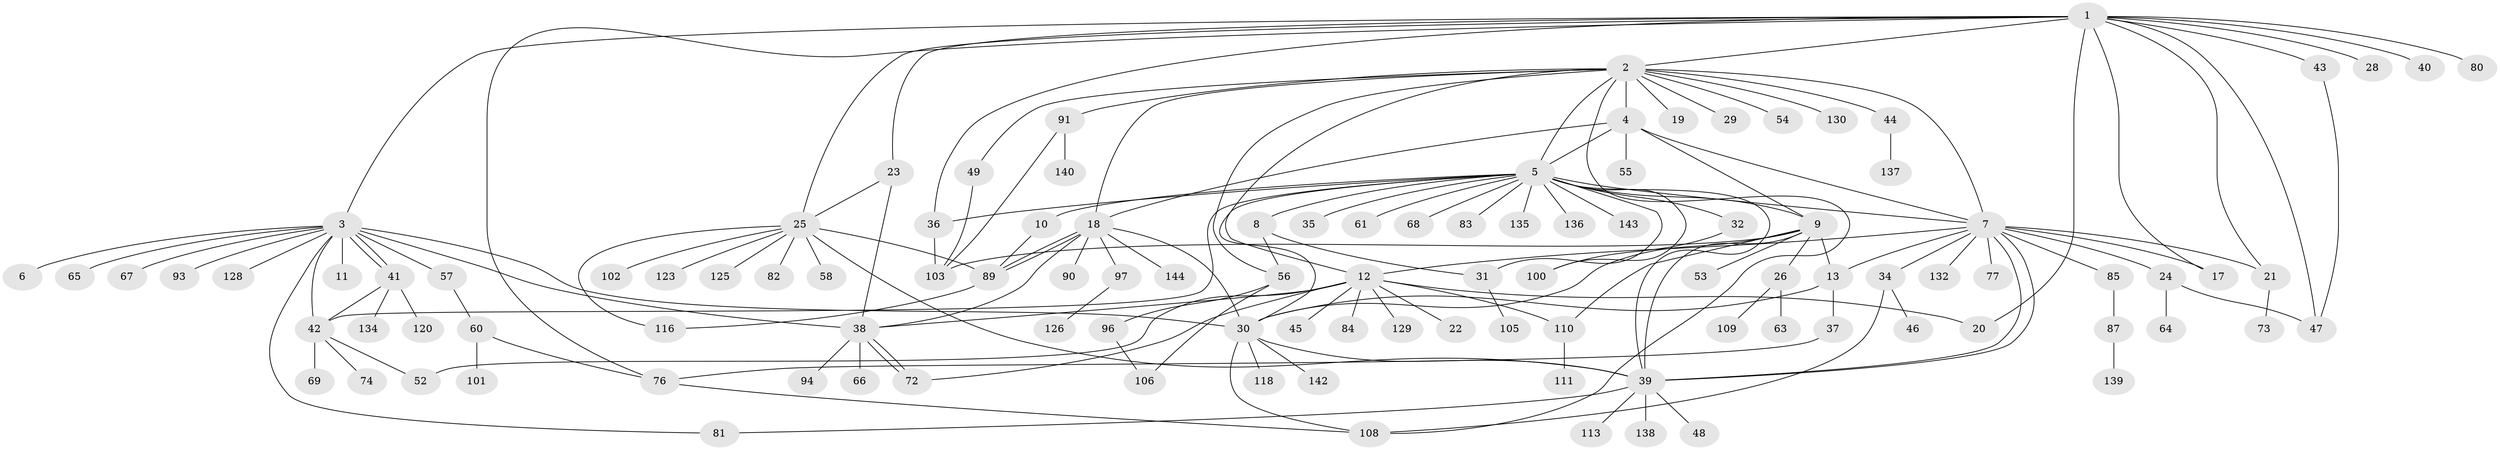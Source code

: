 // Generated by graph-tools (version 1.1) at 2025/51/02/27/25 19:51:59]
// undirected, 110 vertices, 159 edges
graph export_dot {
graph [start="1"]
  node [color=gray90,style=filled];
  1 [super="+16"];
  2 [super="+141"];
  3 [super="+14"];
  4 [super="+88"];
  5 [super="+15"];
  6;
  7 [super="+50"];
  8 [super="+62"];
  9 [super="+33"];
  10 [super="+92"];
  11 [super="+98"];
  12 [super="+59"];
  13 [super="+27"];
  17;
  18 [super="+70"];
  19;
  20 [super="+71"];
  21;
  22 [super="+86"];
  23 [super="+51"];
  24;
  25 [super="+117"];
  26;
  28 [super="+95"];
  29;
  30 [super="+104"];
  31;
  32 [super="+79"];
  34;
  35;
  36 [super="+119"];
  37 [super="+145"];
  38 [super="+115"];
  39 [super="+78"];
  40;
  41;
  42;
  43 [super="+107"];
  44;
  45;
  46 [super="+114"];
  47;
  48;
  49;
  52 [super="+99"];
  53;
  54 [super="+121"];
  55;
  56 [super="+112"];
  57;
  58;
  60;
  61;
  63;
  64;
  65;
  66;
  67;
  68;
  69;
  72 [super="+75"];
  73;
  74;
  76;
  77;
  80;
  81;
  82;
  83;
  84;
  85;
  87 [super="+124"];
  89 [super="+131"];
  90;
  91 [super="+127"];
  93;
  94;
  96;
  97;
  100;
  101;
  102;
  103 [super="+133"];
  105;
  106;
  108 [super="+122"];
  109;
  110;
  111;
  113;
  116;
  118;
  120;
  123;
  125;
  126;
  128;
  129;
  130;
  132;
  134;
  135;
  136;
  137;
  138;
  139;
  140;
  142;
  143;
  144;
  1 -- 2;
  1 -- 3;
  1 -- 25;
  1 -- 43;
  1 -- 40;
  1 -- 76;
  1 -- 47;
  1 -- 80;
  1 -- 17;
  1 -- 20;
  1 -- 21;
  1 -- 23;
  1 -- 28;
  1 -- 36;
  2 -- 4;
  2 -- 5;
  2 -- 7;
  2 -- 12;
  2 -- 18;
  2 -- 19;
  2 -- 29;
  2 -- 44;
  2 -- 49;
  2 -- 54;
  2 -- 91;
  2 -- 130;
  2 -- 56;
  2 -- 108;
  3 -- 6;
  3 -- 11;
  3 -- 41 [weight=2];
  3 -- 41;
  3 -- 42;
  3 -- 57;
  3 -- 81;
  3 -- 93;
  3 -- 128;
  3 -- 65;
  3 -- 67;
  3 -- 38;
  3 -- 30;
  4 -- 18;
  4 -- 55;
  4 -- 5;
  4 -- 7;
  4 -- 9;
  5 -- 8;
  5 -- 9;
  5 -- 10;
  5 -- 31;
  5 -- 32;
  5 -- 35;
  5 -- 36;
  5 -- 135;
  5 -- 100;
  5 -- 7;
  5 -- 68;
  5 -- 136;
  5 -- 42;
  5 -- 143;
  5 -- 83;
  5 -- 61;
  5 -- 30;
  5 -- 39;
  7 -- 12;
  7 -- 13;
  7 -- 17;
  7 -- 21;
  7 -- 24;
  7 -- 34;
  7 -- 39;
  7 -- 39;
  7 -- 77;
  7 -- 85;
  7 -- 132;
  8 -- 56;
  8 -- 31;
  9 -- 13;
  9 -- 26;
  9 -- 53;
  9 -- 110;
  9 -- 103;
  9 -- 39;
  9 -- 30;
  10 -- 89;
  12 -- 22;
  12 -- 38;
  12 -- 45;
  12 -- 52;
  12 -- 84;
  12 -- 110;
  12 -- 72;
  12 -- 129;
  12 -- 20;
  13 -- 30;
  13 -- 37;
  18 -- 89;
  18 -- 89;
  18 -- 90;
  18 -- 97;
  18 -- 144;
  18 -- 38;
  18 -- 30;
  21 -- 73;
  23 -- 25;
  23 -- 38;
  24 -- 47;
  24 -- 64;
  25 -- 39;
  25 -- 58;
  25 -- 82;
  25 -- 102;
  25 -- 116;
  25 -- 123;
  25 -- 125;
  25 -- 89;
  26 -- 63;
  26 -- 109;
  30 -- 118;
  30 -- 142;
  30 -- 39;
  30 -- 108;
  31 -- 105;
  32 -- 100;
  34 -- 46;
  34 -- 108;
  36 -- 103;
  37 -- 76;
  38 -- 66;
  38 -- 72;
  38 -- 72;
  38 -- 94;
  39 -- 48;
  39 -- 81;
  39 -- 113;
  39 -- 138;
  41 -- 42;
  41 -- 120;
  41 -- 134;
  42 -- 69;
  42 -- 74;
  42 -- 52;
  43 -- 47;
  44 -- 137;
  49 -- 103;
  56 -- 96;
  56 -- 106;
  57 -- 60;
  60 -- 76;
  60 -- 101;
  76 -- 108;
  85 -- 87;
  87 -- 139;
  89 -- 116;
  91 -- 103;
  91 -- 140;
  96 -- 106;
  97 -- 126;
  110 -- 111;
}
